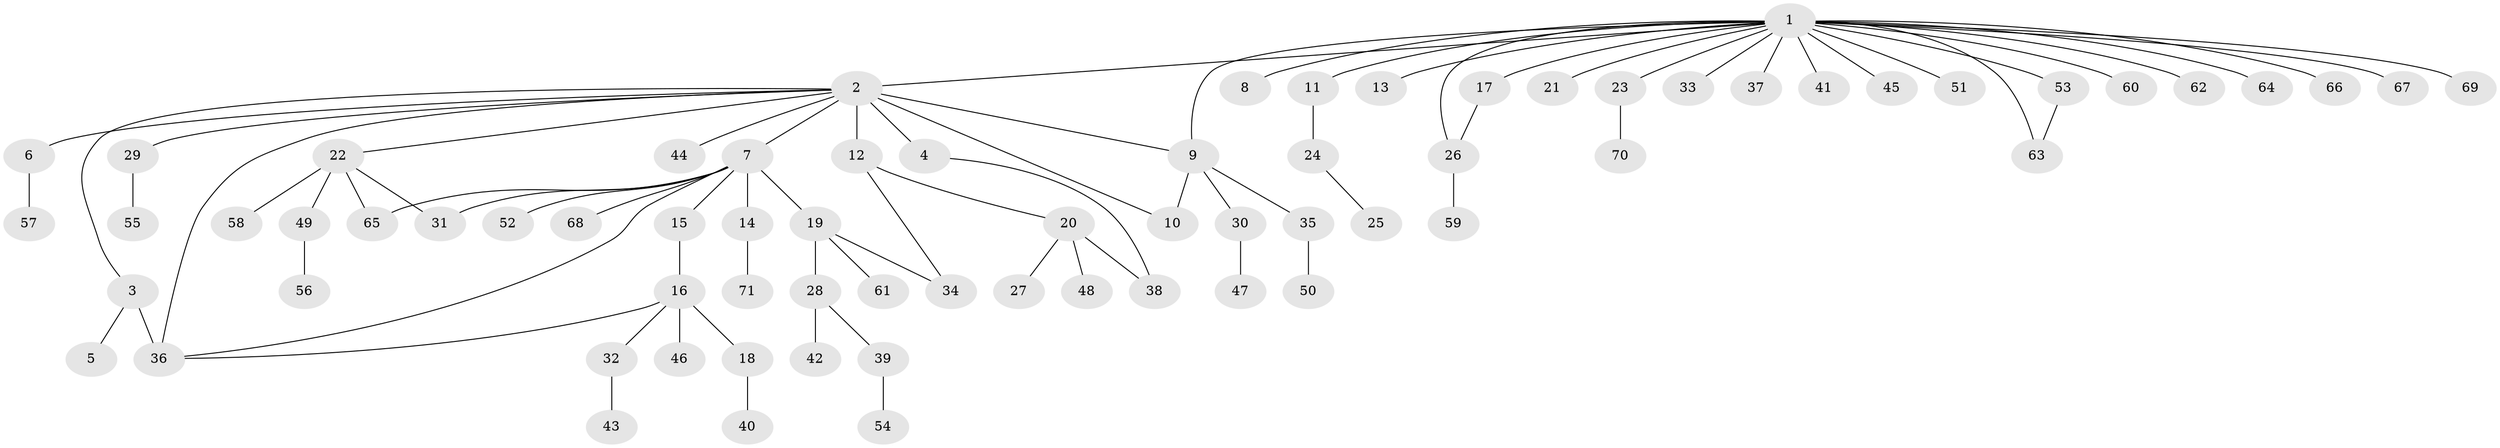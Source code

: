 // original degree distribution, {23: 0.0072992700729927005, 16: 0.0072992700729927005, 7: 0.014598540145985401, 2: 0.22627737226277372, 1: 0.583941605839416, 13: 0.0072992700729927005, 6: 0.021897810218978103, 3: 0.10218978102189781, 5: 0.0072992700729927005, 9: 0.0072992700729927005, 8: 0.0072992700729927005, 4: 0.0072992700729927005}
// Generated by graph-tools (version 1.1) at 2025/50/03/04/25 22:50:17]
// undirected, 71 vertices, 81 edges
graph export_dot {
  node [color=gray90,style=filled];
  1;
  2;
  3;
  4;
  5;
  6;
  7;
  8;
  9;
  10;
  11;
  12;
  13;
  14;
  15;
  16;
  17;
  18;
  19;
  20;
  21;
  22;
  23;
  24;
  25;
  26;
  27;
  28;
  29;
  30;
  31;
  32;
  33;
  34;
  35;
  36;
  37;
  38;
  39;
  40;
  41;
  42;
  43;
  44;
  45;
  46;
  47;
  48;
  49;
  50;
  51;
  52;
  53;
  54;
  55;
  56;
  57;
  58;
  59;
  60;
  61;
  62;
  63;
  64;
  65;
  66;
  67;
  68;
  69;
  70;
  71;
  1 -- 2 [weight=1.0];
  1 -- 8 [weight=1.0];
  1 -- 9 [weight=1.0];
  1 -- 11 [weight=1.0];
  1 -- 13 [weight=1.0];
  1 -- 17 [weight=1.0];
  1 -- 21 [weight=1.0];
  1 -- 23 [weight=1.0];
  1 -- 26 [weight=1.0];
  1 -- 33 [weight=1.0];
  1 -- 37 [weight=1.0];
  1 -- 41 [weight=1.0];
  1 -- 45 [weight=1.0];
  1 -- 51 [weight=1.0];
  1 -- 53 [weight=1.0];
  1 -- 60 [weight=1.0];
  1 -- 62 [weight=1.0];
  1 -- 63 [weight=1.0];
  1 -- 64 [weight=1.0];
  1 -- 66 [weight=1.0];
  1 -- 67 [weight=1.0];
  1 -- 69 [weight=1.0];
  2 -- 3 [weight=1.0];
  2 -- 4 [weight=4.0];
  2 -- 6 [weight=1.0];
  2 -- 7 [weight=1.0];
  2 -- 9 [weight=1.0];
  2 -- 10 [weight=1.0];
  2 -- 12 [weight=1.0];
  2 -- 22 [weight=1.0];
  2 -- 29 [weight=1.0];
  2 -- 36 [weight=1.0];
  2 -- 44 [weight=1.0];
  3 -- 5 [weight=1.0];
  3 -- 36 [weight=4.0];
  4 -- 38 [weight=1.0];
  6 -- 57 [weight=1.0];
  7 -- 14 [weight=4.0];
  7 -- 15 [weight=1.0];
  7 -- 19 [weight=1.0];
  7 -- 31 [weight=1.0];
  7 -- 36 [weight=1.0];
  7 -- 52 [weight=1.0];
  7 -- 65 [weight=1.0];
  7 -- 68 [weight=1.0];
  9 -- 10 [weight=1.0];
  9 -- 30 [weight=1.0];
  9 -- 35 [weight=1.0];
  11 -- 24 [weight=4.0];
  12 -- 20 [weight=1.0];
  12 -- 34 [weight=2.0];
  14 -- 71 [weight=1.0];
  15 -- 16 [weight=4.0];
  16 -- 18 [weight=1.0];
  16 -- 32 [weight=1.0];
  16 -- 36 [weight=1.0];
  16 -- 46 [weight=1.0];
  17 -- 26 [weight=1.0];
  18 -- 40 [weight=1.0];
  19 -- 28 [weight=3.0];
  19 -- 34 [weight=1.0];
  19 -- 61 [weight=1.0];
  20 -- 27 [weight=1.0];
  20 -- 38 [weight=1.0];
  20 -- 48 [weight=4.0];
  22 -- 31 [weight=1.0];
  22 -- 49 [weight=2.0];
  22 -- 58 [weight=1.0];
  22 -- 65 [weight=1.0];
  23 -- 70 [weight=1.0];
  24 -- 25 [weight=1.0];
  26 -- 59 [weight=1.0];
  28 -- 39 [weight=1.0];
  28 -- 42 [weight=1.0];
  29 -- 55 [weight=1.0];
  30 -- 47 [weight=1.0];
  32 -- 43 [weight=1.0];
  35 -- 50 [weight=1.0];
  39 -- 54 [weight=1.0];
  49 -- 56 [weight=1.0];
  53 -- 63 [weight=1.0];
}
